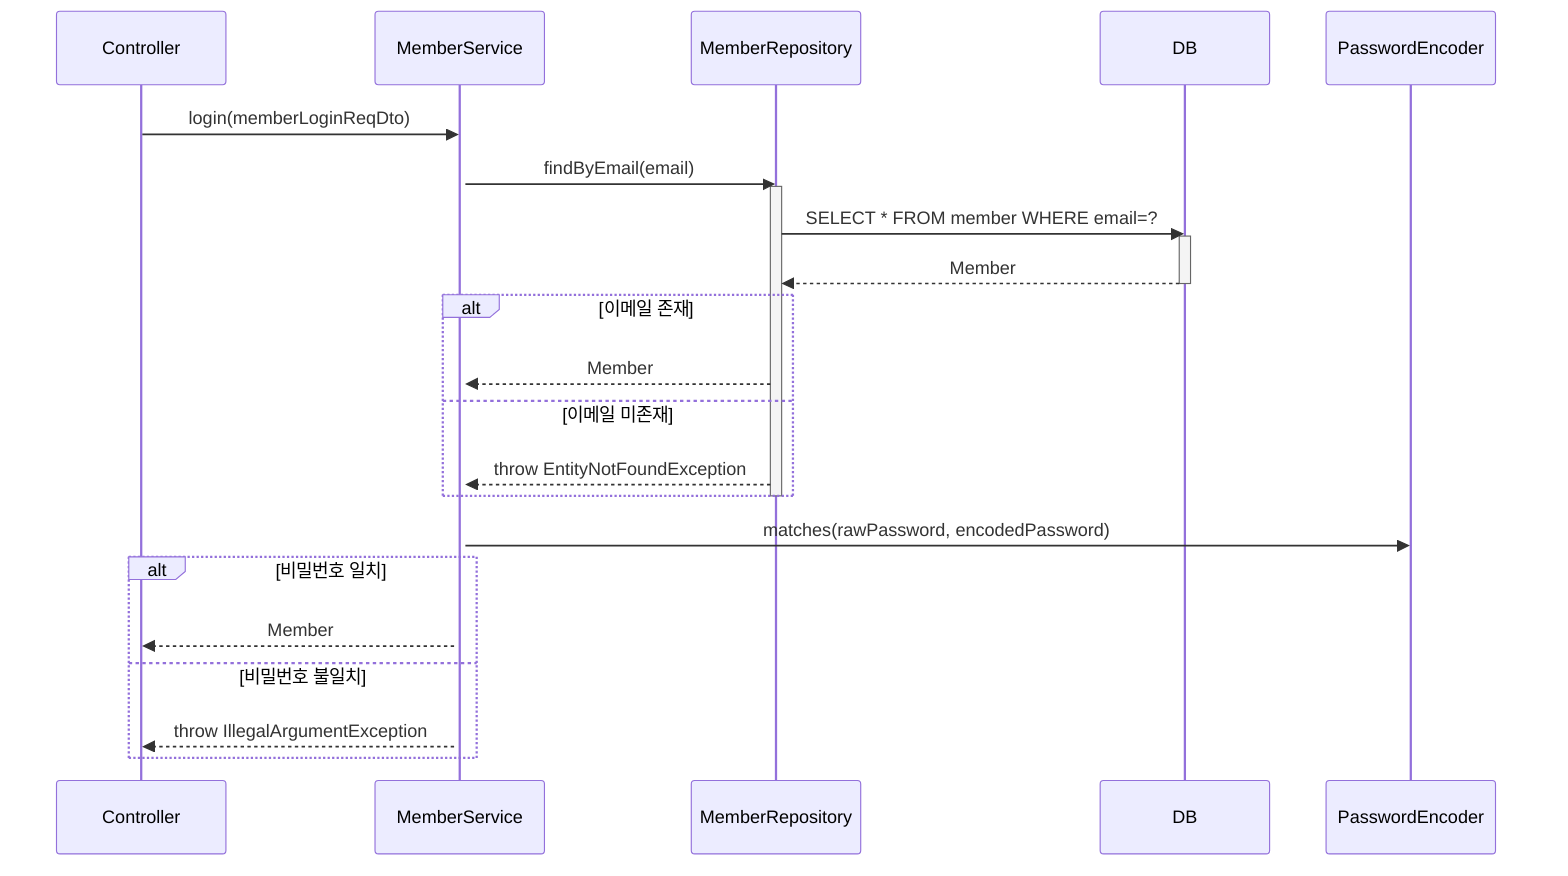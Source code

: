 sequenceDiagram
    participant Controller
    participant MemberService
    participant MemberRepository
    participant DB
    participant PasswordEncoder

    Controller->>MemberService: login(memberLoginReqDto)
    activate MemberService

    MemberService->>MemberRepository: findByEmail(email)
    activate MemberRepository

    MemberRepository->>DB: SELECT * FROM member WHERE email=?
    activate DB

    DB-->>MemberRepository: Member
    deactivate DB

    alt 이메일 존재
        MemberRepository-->>MemberService: Member
    else 이메일 미존재
        MemberRepository-->>MemberService: throw EntityNotFoundException
    end
    deactivate MemberRepository



    MemberService->>PasswordEncoder: matches(rawPassword, encodedPassword)
    alt 비밀번호 일치
        MemberService-->>Controller: Member
    else 비밀번호 불일치
        MemberService-->>Controller: throw IllegalArgumentException
    end